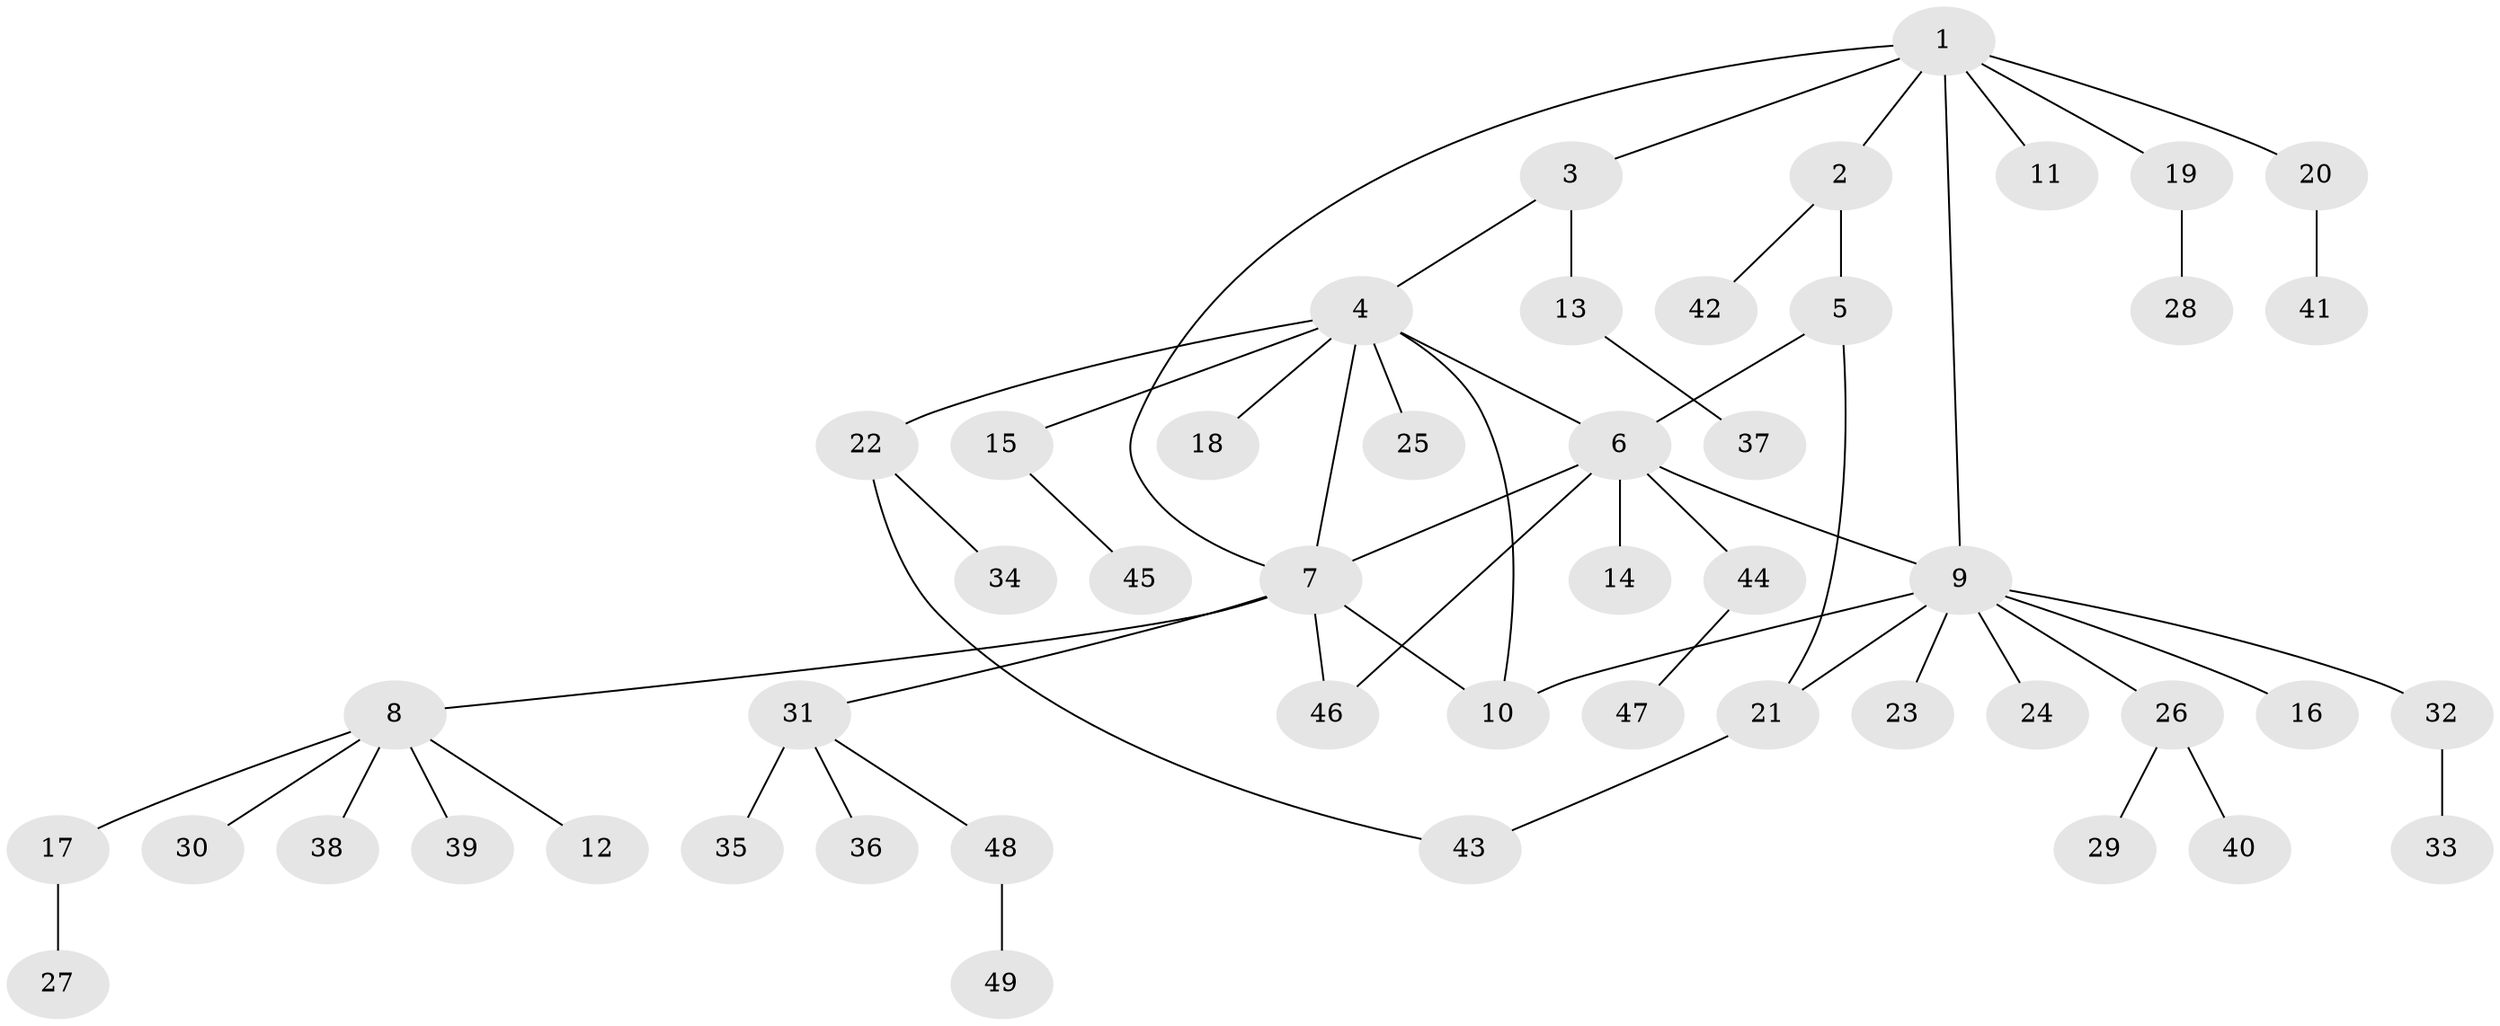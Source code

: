 // coarse degree distribution, {8: 0.02857142857142857, 9: 0.05714285714285714, 3: 0.08571428571428572, 13: 0.02857142857142857, 5: 0.02857142857142857, 1: 0.6571428571428571, 2: 0.11428571428571428}
// Generated by graph-tools (version 1.1) at 2025/24/03/03/25 07:24:17]
// undirected, 49 vertices, 57 edges
graph export_dot {
graph [start="1"]
  node [color=gray90,style=filled];
  1;
  2;
  3;
  4;
  5;
  6;
  7;
  8;
  9;
  10;
  11;
  12;
  13;
  14;
  15;
  16;
  17;
  18;
  19;
  20;
  21;
  22;
  23;
  24;
  25;
  26;
  27;
  28;
  29;
  30;
  31;
  32;
  33;
  34;
  35;
  36;
  37;
  38;
  39;
  40;
  41;
  42;
  43;
  44;
  45;
  46;
  47;
  48;
  49;
  1 -- 2;
  1 -- 3;
  1 -- 7;
  1 -- 9;
  1 -- 11;
  1 -- 19;
  1 -- 20;
  2 -- 5;
  2 -- 42;
  3 -- 4;
  3 -- 13;
  4 -- 6;
  4 -- 7;
  4 -- 10;
  4 -- 15;
  4 -- 18;
  4 -- 22;
  4 -- 25;
  5 -- 6;
  5 -- 21;
  6 -- 7;
  6 -- 9;
  6 -- 14;
  6 -- 44;
  6 -- 46;
  7 -- 8;
  7 -- 10;
  7 -- 31;
  7 -- 46;
  8 -- 12;
  8 -- 17;
  8 -- 30;
  8 -- 38;
  8 -- 39;
  9 -- 10;
  9 -- 16;
  9 -- 21;
  9 -- 23;
  9 -- 24;
  9 -- 26;
  9 -- 32;
  13 -- 37;
  15 -- 45;
  17 -- 27;
  19 -- 28;
  20 -- 41;
  21 -- 43;
  22 -- 34;
  22 -- 43;
  26 -- 29;
  26 -- 40;
  31 -- 35;
  31 -- 36;
  31 -- 48;
  32 -- 33;
  44 -- 47;
  48 -- 49;
}
